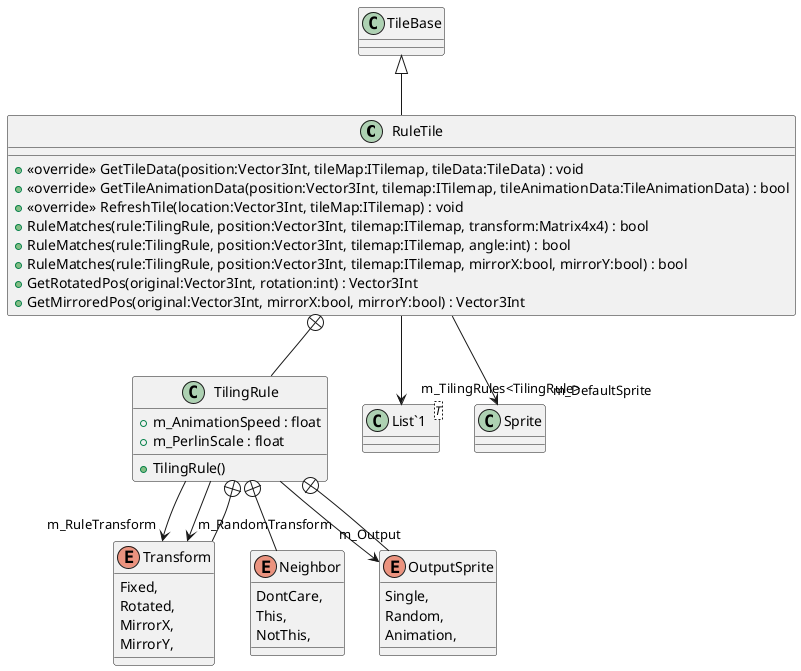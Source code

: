 @startuml
class RuleTile {
    + <<override>> GetTileData(position:Vector3Int, tileMap:ITilemap, tileData:TileData) : void
    + <<override>> GetTileAnimationData(position:Vector3Int, tilemap:ITilemap, tileAnimationData:TileAnimationData) : bool
    + <<override>> RefreshTile(location:Vector3Int, tileMap:ITilemap) : void
    + RuleMatches(rule:TilingRule, position:Vector3Int, tilemap:ITilemap, transform:Matrix4x4) : bool
    + RuleMatches(rule:TilingRule, position:Vector3Int, tilemap:ITilemap, angle:int) : bool
    + RuleMatches(rule:TilingRule, position:Vector3Int, tilemap:ITilemap, mirrorX:bool, mirrorY:bool) : bool
    + GetRotatedPos(original:Vector3Int, rotation:int) : Vector3Int
    + GetMirroredPos(original:Vector3Int, mirrorX:bool, mirrorY:bool) : Vector3Int
}
class TilingRule {
    + m_AnimationSpeed : float
    + m_PerlinScale : float
    + TilingRule()
}
class "List`1"<T> {
}
enum Transform {
    Fixed,
    Rotated,
    MirrorX,
    MirrorY,
}
enum Neighbor {
    DontCare,
    This,
    NotThis,
}
enum OutputSprite {
    Single,
    Random,
    Animation,
}
TileBase <|-- RuleTile
RuleTile --> "m_DefaultSprite" Sprite
RuleTile --> "m_TilingRules<TilingRule>" "List`1"
RuleTile +-- TilingRule
TilingRule --> "m_RuleTransform" Transform
TilingRule --> "m_Output" OutputSprite
TilingRule --> "m_RandomTransform" Transform
TilingRule +-- Transform
TilingRule +-- Neighbor
TilingRule +-- OutputSprite
@enduml
